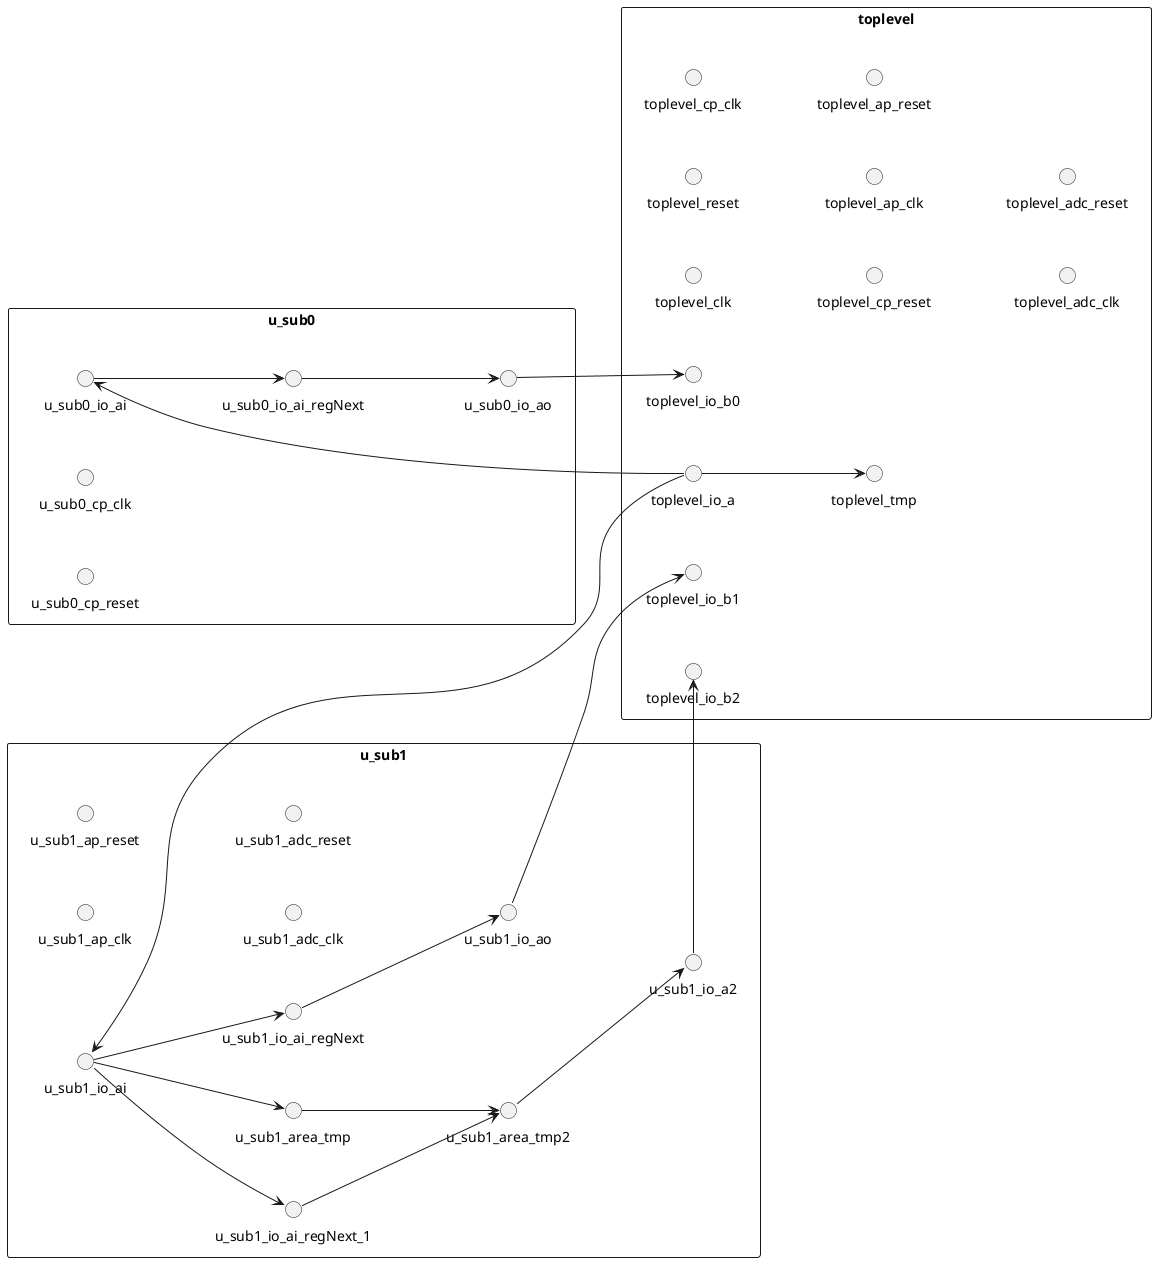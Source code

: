 @startuml
left to right direction
rectangle toplevel{
()toplevel_io_a
()toplevel_io_b0
()toplevel_io_b1
()toplevel_io_b2
()toplevel_tmp
()toplevel_clk
()toplevel_reset
()toplevel_cp_clk
()toplevel_cp_reset
()toplevel_ap_clk
()toplevel_ap_reset
()toplevel_adc_clk
()toplevel_adc_reset
}
rectangle u_sub0{
()u_sub0_io_ai
()u_sub0_io_ao
()u_sub0_io_ai_regNext
()u_sub0_cp_clk
()u_sub0_cp_reset
}
rectangle u_sub1{
()u_sub1_io_ai
()u_sub1_io_ao
()u_sub1_io_a2
()u_sub1_io_ai_regNext
()u_sub1_area_tmp
()u_sub1_io_ai_regNext_1
()u_sub1_area_tmp2
()u_sub1_ap_clk
()u_sub1_ap_reset
()u_sub1_adc_clk
()u_sub1_adc_reset
}
u_sub0_io_ao-->toplevel_io_b0
u_sub1_io_ao-->toplevel_io_b1
u_sub1_io_a2-->toplevel_io_b2
toplevel_io_a-->toplevel_tmp
toplevel_io_a-->u_sub0_io_ai
u_sub0_io_ai_regNext-->u_sub0_io_ao
u_sub0_io_ai-->u_sub0_io_ai_regNext
toplevel_io_a-->u_sub1_io_ai
u_sub1_io_ai_regNext-->u_sub1_io_ao
u_sub1_area_tmp2-->u_sub1_io_a2
u_sub1_io_ai-->u_sub1_io_ai_regNext
u_sub1_io_ai-->u_sub1_area_tmp
u_sub1_io_ai-->u_sub1_io_ai_regNext_1
u_sub1_area_tmp-->u_sub1_area_tmp2
u_sub1_io_ai_regNext_1-->u_sub1_area_tmp2
@enduml